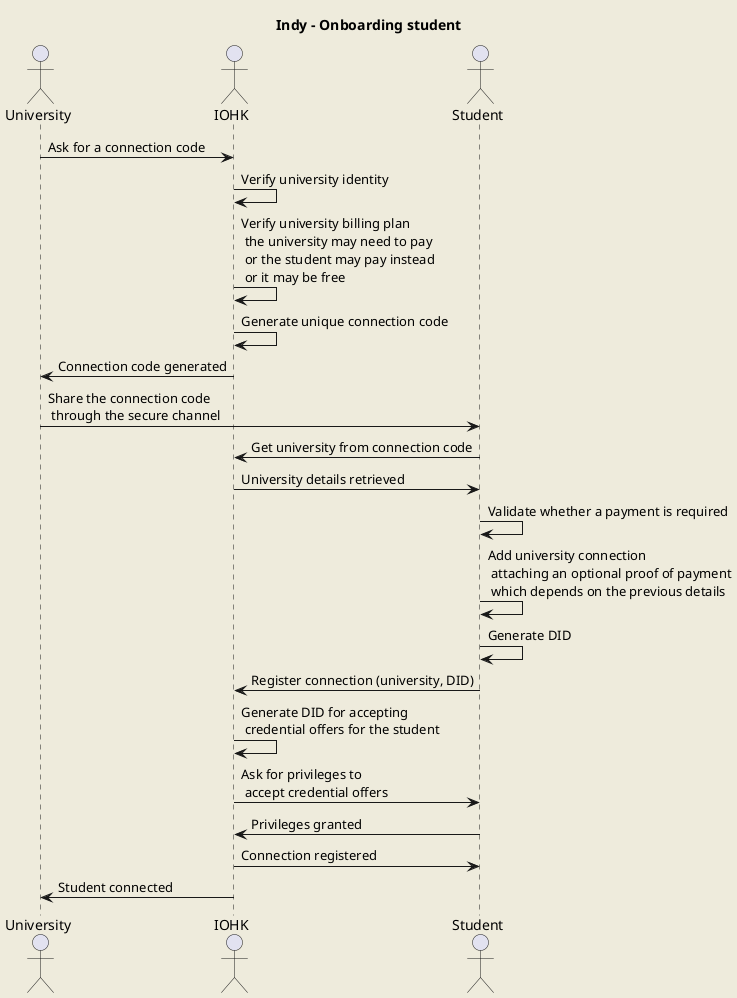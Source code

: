 @startuml
skinparam backgroundColor #EEEBDC

title Indy - Onboarding student

actor University
actor IOHK
actor Student

University -> IOHK : Ask for a connection code
IOHK -> IOHK : Verify university identity
IOHK -> IOHK : Verify university billing plan\n the university may need to pay\n or the student may pay instead \n or it may be free
IOHK -> IOHK : Generate unique connection code
IOHK -> University : Connection code generated

University -> Student : Share the connection code\n through the secure channel
Student -> IOHK : Get university from connection code
IOHK -> Student : University details retrieved
Student -> Student : Validate whether a payment is required
Student -> Student : Add university connection\n attaching an optional proof of payment\n which depends on the previous details

Student -> Student : Generate DID
Student -> IOHK : Register connection (university, DID)
IOHK -> IOHK : Generate DID for accepting\n credential offers for the student
IOHK -> Student : Ask for privileges to\n accept credential offers
Student -> IOHK : Privileges granted
IOHK -> Student : Connection registered
IOHK -> University : Student connected
@enduml
